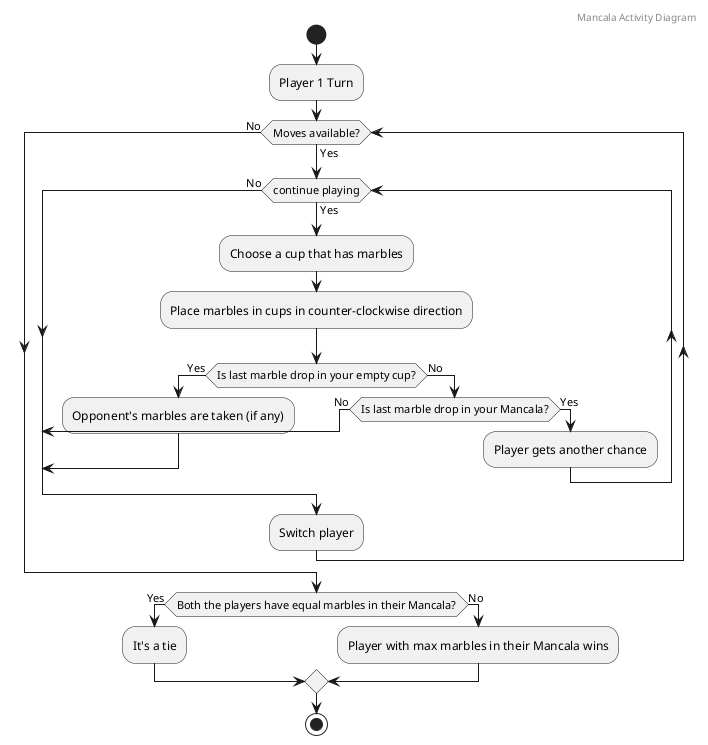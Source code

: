 @startuml
'https://plantuml.com/activity-diagram-beta
header Mancala Activity Diagram
start
:Player 1 Turn;
while (Moves available?) is (Yes)
    while (continue playing) is (Yes)
        'Use Case 1 and 5 - Player 1/2 selects a cup that has marbles
        :Choose a cup that has marbles;
        'Use Case 2 - Admin moves the marbles
        :Place marbles in cups in counter-clockwise direction;
        if (Is last marble drop in your empty cup?) then (Yes)
            :Opponent's marbles are taken (if any);
            break;
        else (No)
            if (Is last marble drop in your Mancala?) then (No)
                break;
            else (Yes)
                'Use Case 3 - Player gets another chance
                :Player gets another chance;
            endif
        endif
    endwhile (No)
    'Use Case 4 - Switch Player
    :Switch player;
endwhile (No)
if (Both the players have equal marbles in their Mancala?) is (Yes) then
  :It's a tie;
else (No)
  :Player with max marbles in their Mancala wins;
endif
stop
@enduml
